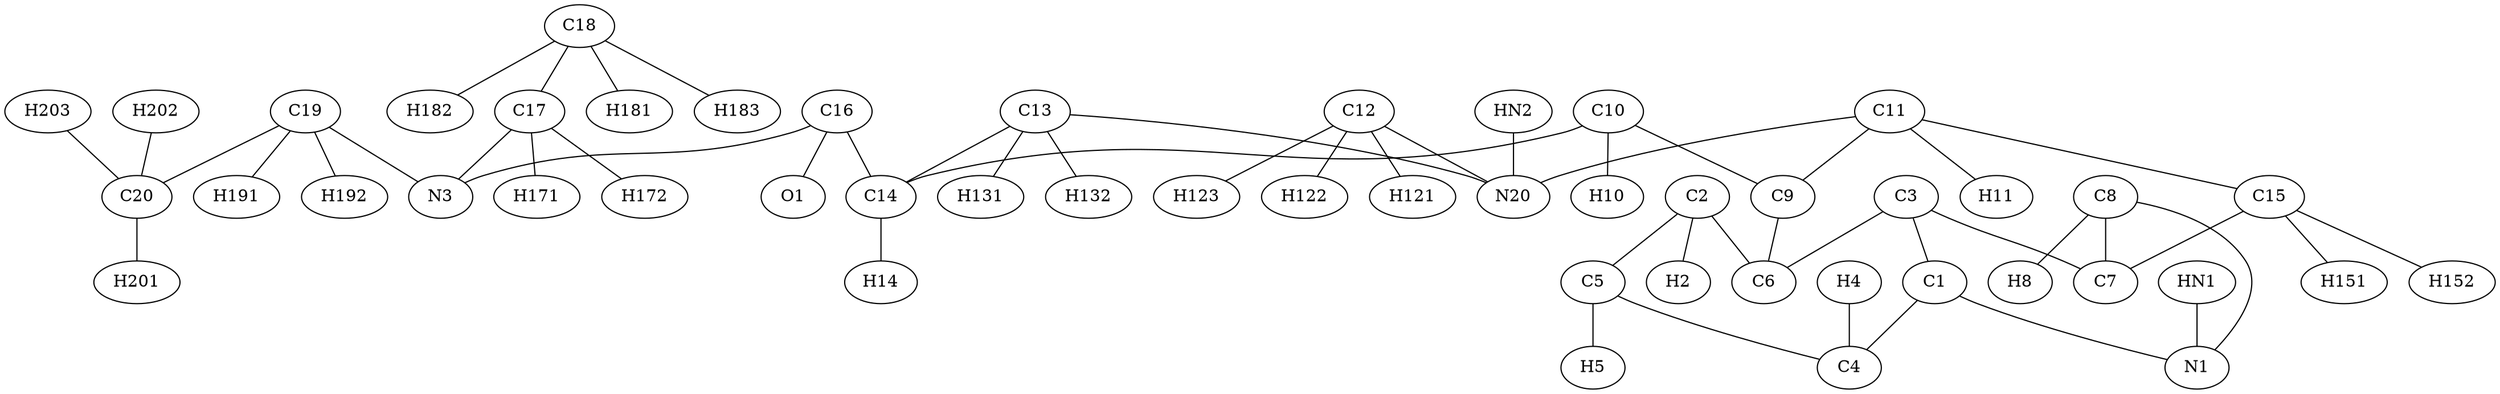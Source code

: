 strict graph G {
C19 [residue=self, resname=LSD, patched=False, type=CG31, element=C];
C18 [residue=self, resname=LSD, patched=False, type=CG33, element=C];
H4 [residue=self, resname=LSD, patched=False, type=HG61, element=H];
C13 [residue=self, resname=LSD, patched=False, type=CG34, element=C];
C12 [residue=self, resname=LSD, patched=False, type=C334, element=C];
C11 [residue=self, resname=LSD, patched=False, type=C314, element=C];
C10 [residue=self, resname=LSD, patched=False, type=CGD1, element=C];
C17 [residue=self, resname=LSD, patched=False, type=CG31, element=C];
C16 [residue=self, resname=LSD, patched=False, type=CG2O, element=C];
O1 [residue=self, resname=LSD, patched=False, type=OGD1, element=O];
C14 [residue=self, resname=LSD, patched=False, type=C311, element=C];
HN1 [residue=self, resname=LSD, patched=False, type=HGP1, element=H];
H202 [residue=self, resname=LSD, patched=False, type=HGA3, element=H];
HN2 [residue=self, resname=LSD, patched=False, type=HGP2, element=H];
H123 [residue=self, resname=LSD, patched=False, type=HGA3, element=H];
H122 [residue=self, resname=LSD, patched=False, type=HGA3, element=H];
H121 [residue=self, resname=LSD, patched=False, type=HGA3, element=H];
H203 [residue=self, resname=LSD, patched=False, type=HGA3, element=H];
C9 [residue=self, resname=LSD, patched=False, type=CGD1, element=C];
C8 [residue=self, resname=LSD, patched=False, type=CGR5, element=C];
C15 [residue=self, resname=LSD, patched=False, type=CG31, element=C];
C3 [residue=self, resname=LSD, patched=False, type=CGR0, element=C];
C2 [residue=self, resname=LSD, patched=False, type=CGR6, element=C];
C1 [residue=self, resname=LSD, patched=False, type=CGR0, element=C];
N20 [residue=self, resname=LSD, patched=False, type=NGP1, element=N];
C7 [residue=self, resname=LSD, patched=False, type=CGR5, element=C];
C6 [residue=self, resname=LSD, patched=False, type=CGR6, element=C];
C5 [residue=self, resname=LSD, patched=False, type=CGR6, element=C];
C4 [residue=self, resname=LSD, patched=False, type=CGR6, element=C];
C20 [residue=self, resname=LSD, patched=False, type=CG33, element=C];
H10 [residue=self, resname=LSD, patched=False, type=HGA4, element=H];
H11 [residue=self, resname=LSD, patched=False, type=HGA1, element=H];
H14 [residue=self, resname=LSD, patched=False, type=HGA1, element=H];
H171 [residue=self, resname=LSD, patched=False, type=HGA2, element=H];
H172 [residue=self, resname=LSD, patched=False, type=HGA2, element=H];
N1 [residue=self, resname=LSD, patched=False, type=NGR5, element=N];
N3 [residue=self, resname=LSD, patched=False, type=NGS0, element=N];
H152 [residue=self, resname=LSD, patched=False, type=HGA2, element=H];
H151 [residue=self, resname=LSD, patched=False, type=HGA2, element=H];
H8 [residue=self, resname=LSD, patched=False, type=HG52, element=H];
H2 [residue=self, resname=LSD, patched=False, type=HG61, element=H];
H181 [residue=self, resname=LSD, patched=False, type=HGA3, element=H];
H201 [residue=self, resname=LSD, patched=False, type=HGA3, element=H];
H131 [residue=self, resname=LSD, patched=False, type=HGA2, element=H];
H132 [residue=self, resname=LSD, patched=False, type=HGA2, element=H];
H5 [residue=self, resname=LSD, patched=False, type=HG61, element=H];
H192 [residue=self, resname=LSD, patched=False, type=HGA2, element=H];
H191 [residue=self, resname=LSD, patched=False, type=HGA2, element=H];
H183 [residue=self, resname=LSD, patched=False, type=HGA3, element=H];
H182 [residue=self, resname=LSD, patched=False, type=HGA3, element=H];
C19 -- H192  [patched=False];
C19 -- C20  [patched=False];
C19 -- N3  [patched=False];
C19 -- H191  [patched=False];
C18 -- H181  [patched=False];
C18 -- C17  [patched=False];
C18 -- H183  [patched=False];
C18 -- H182  [patched=False];
H4 -- C4  [patched=False];
C13 -- N20  [patched=False];
C13 -- H131  [patched=False];
C13 -- H132  [patched=False];
C13 -- C14  [patched=False];
C12 -- N20  [patched=False];
C12 -- H123  [patched=False];
C12 -- H122  [patched=False];
C12 -- H121  [patched=False];
C11 -- H11  [patched=False];
C11 -- C9  [patched=False];
C11 -- N20  [patched=False];
C11 -- C15  [patched=False];
C10 -- H10  [patched=False];
C10 -- C9  [patched=False];
C10 -- C14  [patched=False];
C17 -- H171  [patched=False];
C17 -- H172  [patched=False];
C17 -- N3  [patched=False];
C16 -- N3  [patched=False];
C16 -- O1  [patched=False];
C16 -- C14  [patched=False];
C14 -- H14  [patched=False];
HN1 -- N1  [patched=False];
H202 -- C20  [patched=False];
HN2 -- N20  [patched=False];
H203 -- C20  [patched=False];
C9 -- C6  [patched=False];
C8 -- N1  [patched=False];
C8 -- H8  [patched=False];
C8 -- C7  [patched=False];
C15 -- H152  [patched=False];
C15 -- C7  [patched=False];
C15 -- H151  [patched=False];
C3 -- C1  [patched=False];
C3 -- C7  [patched=False];
C3 -- C6  [patched=False];
C2 -- H2  [patched=False];
C2 -- C6  [patched=False];
C2 -- C5  [patched=False];
C1 -- N1  [patched=False];
C1 -- C4  [patched=False];
C5 -- H5  [patched=False];
C5 -- C4  [patched=False];
C20 -- H201  [patched=False];
}
